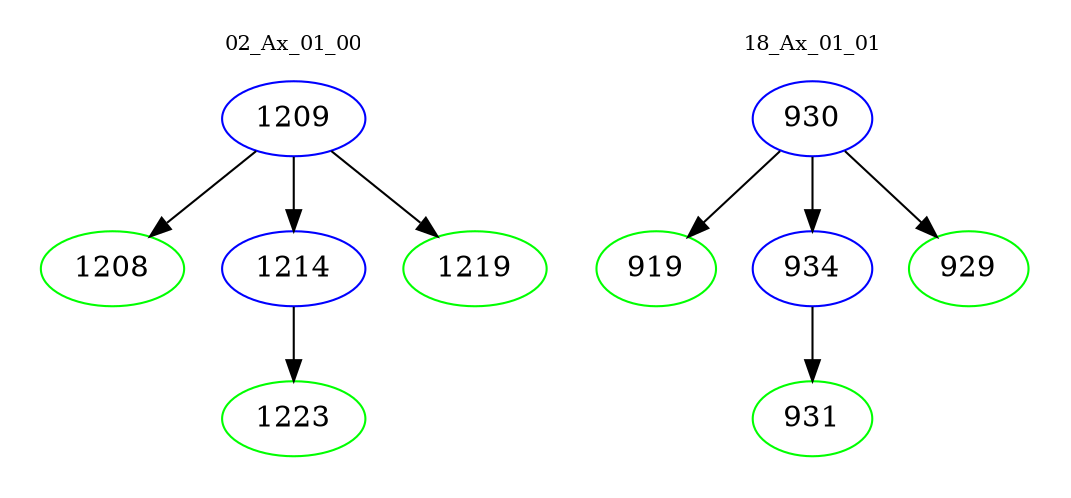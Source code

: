 digraph{
subgraph cluster_0 {
color = white
label = "02_Ax_01_00";
fontsize=10;
T0_1209 [label="1209", color="blue"]
T0_1209 -> T0_1208 [color="black"]
T0_1208 [label="1208", color="green"]
T0_1209 -> T0_1214 [color="black"]
T0_1214 [label="1214", color="blue"]
T0_1214 -> T0_1223 [color="black"]
T0_1223 [label="1223", color="green"]
T0_1209 -> T0_1219 [color="black"]
T0_1219 [label="1219", color="green"]
}
subgraph cluster_1 {
color = white
label = "18_Ax_01_01";
fontsize=10;
T1_930 [label="930", color="blue"]
T1_930 -> T1_919 [color="black"]
T1_919 [label="919", color="green"]
T1_930 -> T1_934 [color="black"]
T1_934 [label="934", color="blue"]
T1_934 -> T1_931 [color="black"]
T1_931 [label="931", color="green"]
T1_930 -> T1_929 [color="black"]
T1_929 [label="929", color="green"]
}
}
